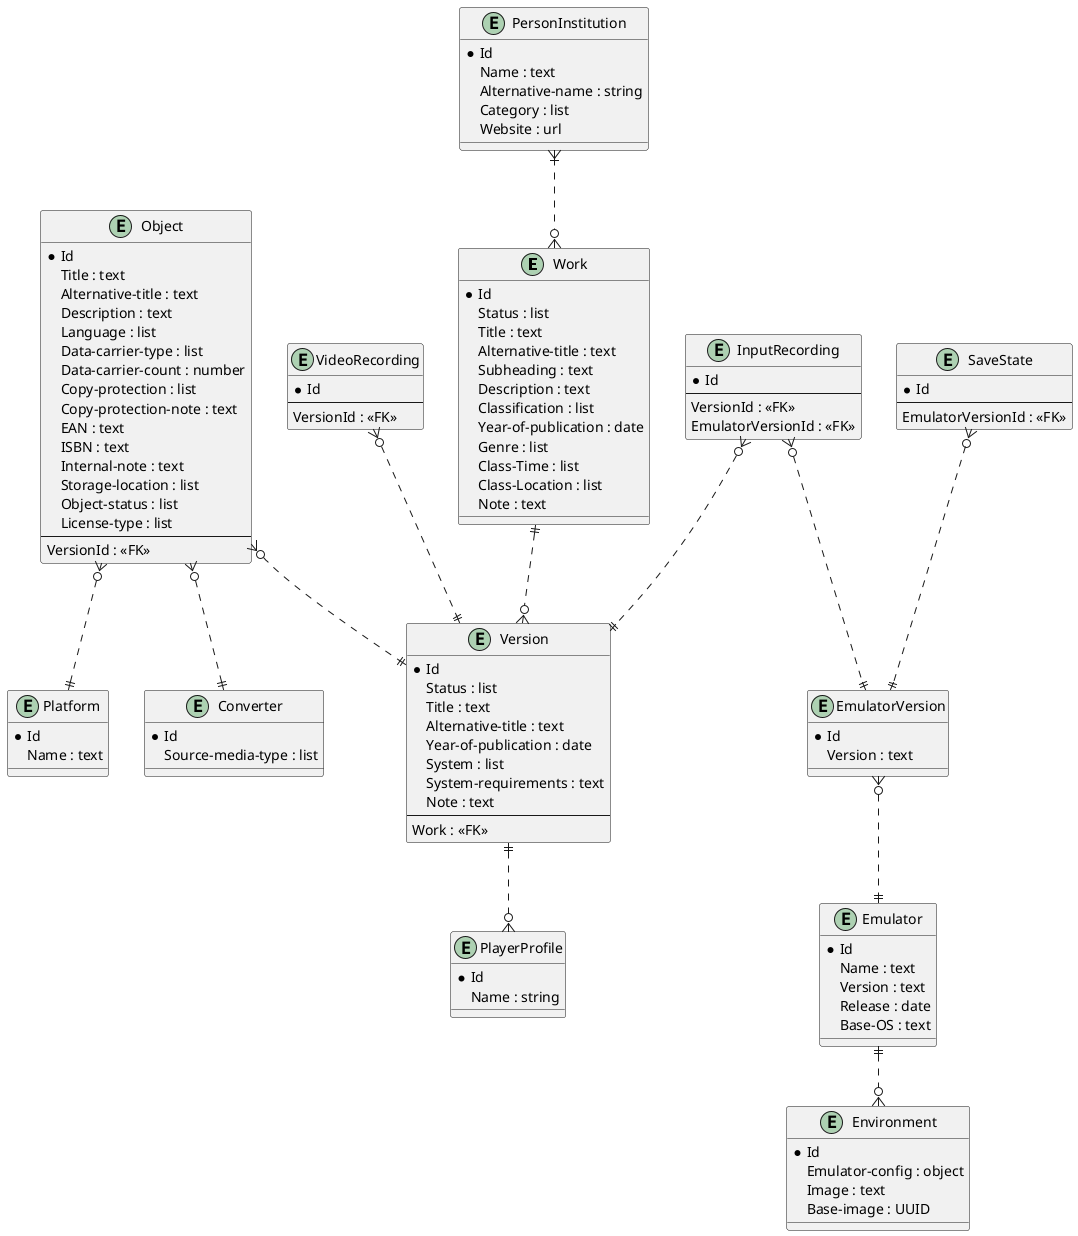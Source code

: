 @startuml DB

' ==============================
' Collective Access DB entities
' ==============================

entity Work {
    * Id
    Status : list
    Title : text
    Alternative-title : text
    Subheading : text
    Description : text
    Classification : list
    Year-of-publication : date
    Genre : list
    Class-Time : list
    Class-Location : list
    Note : text
}

entity Version {
    * Id
    Status : list
    Title : text
    Alternative-title : text
    Year-of-publication : date
    System : list
    System-requirements : text
    Note : text
    --
    Work : <<FK>>
}

entity Object {
    * Id
    Title : text
    Alternative-title : text
    Description : text
    Language : list
    Data-carrier-type : list
    Data-carrier-count : number
    Copy-protection : list
    Copy-protection-note : text
    EAN : text
    ISBN : text
    Internal-note : text
    Storage-location : list
    Object-status : list
    License-type : list
    --
    VersionId : <<FK>>
}

entity PersonInstitution {
    * Id
    Name : text
    Alternative-name : string
    Category : list
    Website : url
}

' ==============================
' Emulation entities
' ==============================

entity Platform {
    * Id
    Name : text

}

entity Environment {
    * Id
    Emulator-config : object
    Image : text
    Base-image : UUID
}

entity Emulator {
    * Id
    Name : text
    Version : text
    Release : date
    Base-OS : text
}

entity EmulatorVersion {
    * Id
    Version : text

}

entity Converter {
    * Id
    Source-media-type : list
    
}

' ==============================
' Recordings
' ==============================

entity VideoRecording {
    * Id
    --
    VersionId : <<FK>>
}

entity InputRecording {
    * Id
    --
    VersionId : <<FK>>
    EmulatorVersionId : <<FK>>
}

entity PlayerProfile {
    * Id
    Name : string

}

entity SaveState {
    * Id
    --
    EmulatorVersionId : <<FK>>
}

' ==============================
' Access
' ==============================

'entity User {
'    * Id
'    Username : text
'    Password : hash
'    Name : text
'    Note : text
'}

' TODO: SSO login entities

' ==============================
' Relations
' ==============================

Object }o..|| Platform
Object }o..|| Version
Object }o..|| Converter

Work ||..o{ Version
PersonInstitution }|..o{ Work

EmulatorVersion }o..|| Emulator

Emulator ||..o{ Environment
Version ||..o{ PlayerProfile

InputRecording }o..|| EmulatorVersion
InputRecording }o..|| Version

VideoRecording }o..|| Version

SaveState }o..|| EmulatorVersion

@enduml